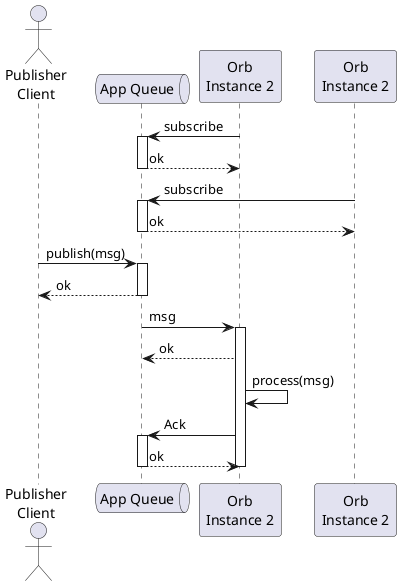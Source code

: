 @startuml
'https://plantuml.com/sequence-diagram

actor "Publisher\nClient" as client

queue "App Queue" as queue1

participant "Orb\nInstance 2" as service1
participant "Orb\nInstance 2" as service2

service1 -> queue1: subscribe
activate queue1
  queue1 --> service1: ok
deactivate queue1

service2 -> queue1: subscribe
activate queue1
  queue1 --> service2: ok
deactivate queue1

client -> queue1: publish(msg)
activate queue1
  queue1 --> client: ok
deactivate queue1

queue1 -> service1: msg

activate service1
service1 --> queue1: ok
service1 -> service1: process(msg)

service1 -> queue1: Ack
activate queue1
queue1 --> service1: ok
deactivate service1

deactivate queue1

@enduml
